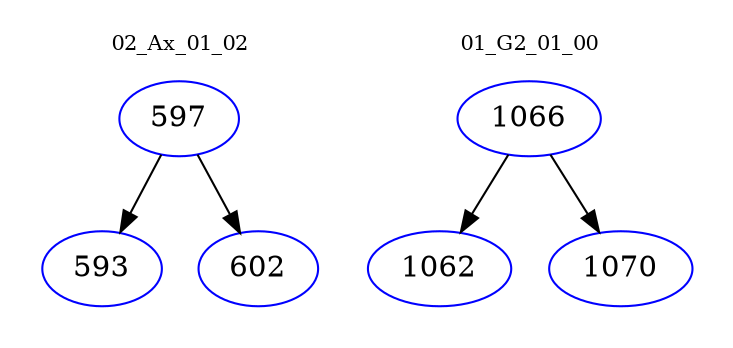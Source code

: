 digraph{
subgraph cluster_0 {
color = white
label = "02_Ax_01_02";
fontsize=10;
T0_597 [label="597", color="blue"]
T0_597 -> T0_593 [color="black"]
T0_593 [label="593", color="blue"]
T0_597 -> T0_602 [color="black"]
T0_602 [label="602", color="blue"]
}
subgraph cluster_1 {
color = white
label = "01_G2_01_00";
fontsize=10;
T1_1066 [label="1066", color="blue"]
T1_1066 -> T1_1062 [color="black"]
T1_1062 [label="1062", color="blue"]
T1_1066 -> T1_1070 [color="black"]
T1_1070 [label="1070", color="blue"]
}
}
